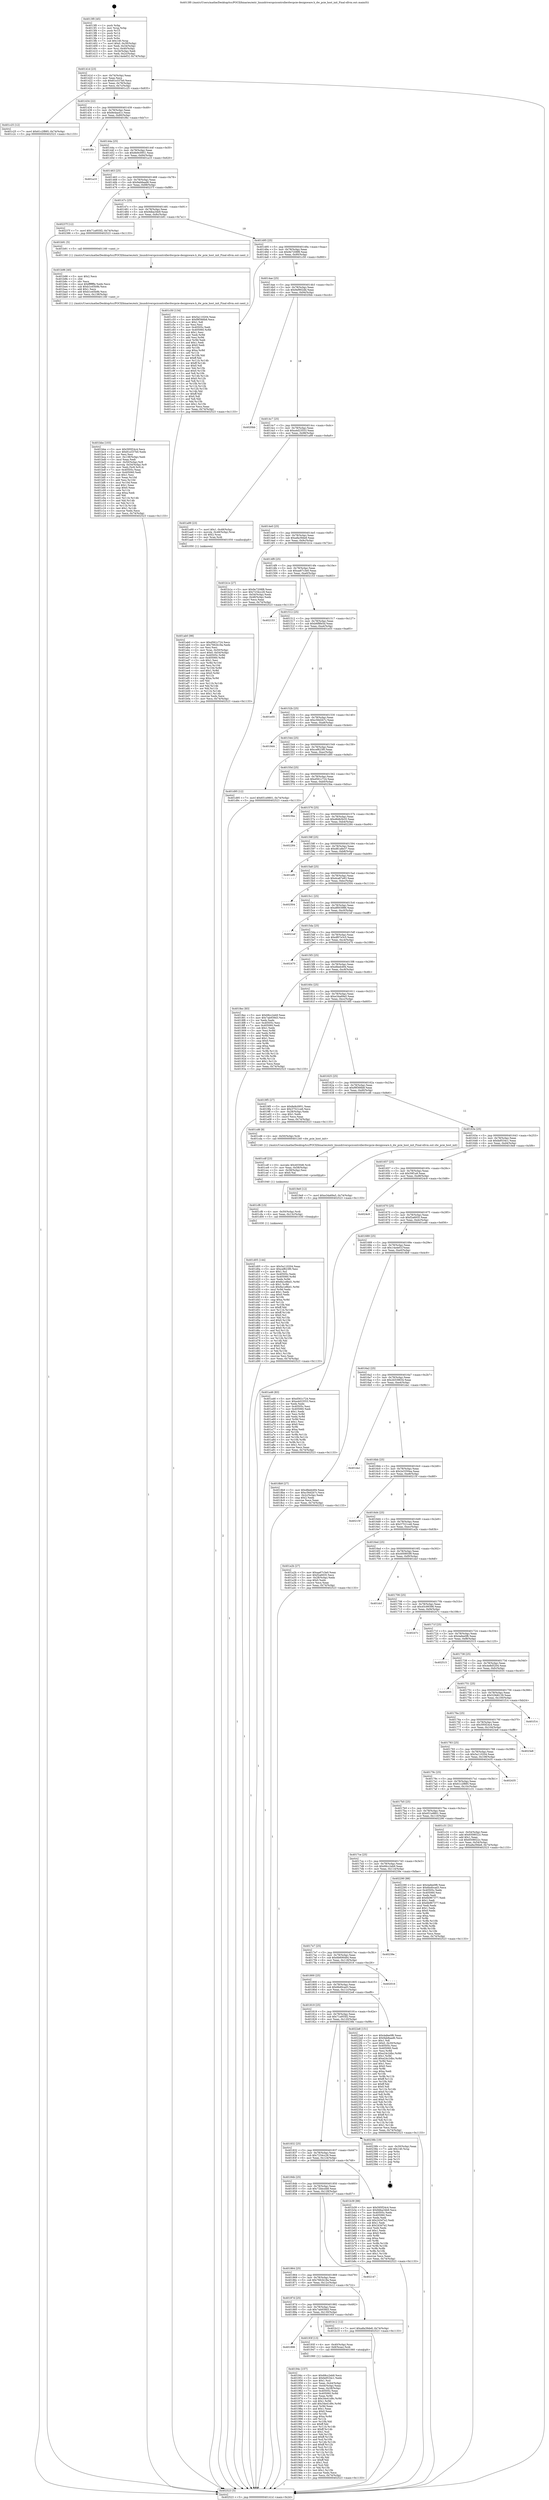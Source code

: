 digraph "0x4013f0" {
  label = "0x4013f0 (/mnt/c/Users/mathe/Desktop/tcc/POCII/binaries/extr_linuxdriverspcicontrollerdwcpcie-designware.h_dw_pcie_host_init_Final-ollvm.out::main(0))"
  labelloc = "t"
  node[shape=record]

  Entry [label="",width=0.3,height=0.3,shape=circle,fillcolor=black,style=filled]
  "0x40141d" [label="{
     0x40141d [23]\l
     | [instrs]\l
     &nbsp;&nbsp;0x40141d \<+3\>: mov -0x74(%rbp),%eax\l
     &nbsp;&nbsp;0x401420 \<+2\>: mov %eax,%ecx\l
     &nbsp;&nbsp;0x401422 \<+6\>: sub $0x81e337b0,%ecx\l
     &nbsp;&nbsp;0x401428 \<+3\>: mov %eax,-0x78(%rbp)\l
     &nbsp;&nbsp;0x40142b \<+3\>: mov %ecx,-0x7c(%rbp)\l
     &nbsp;&nbsp;0x40142e \<+6\>: je 0000000000401c25 \<main+0x835\>\l
  }"]
  "0x401c25" [label="{
     0x401c25 [12]\l
     | [instrs]\l
     &nbsp;&nbsp;0x401c25 \<+7\>: movl $0x61c2f885,-0x74(%rbp)\l
     &nbsp;&nbsp;0x401c2c \<+5\>: jmp 0000000000402523 \<main+0x1133\>\l
  }"]
  "0x401434" [label="{
     0x401434 [22]\l
     | [instrs]\l
     &nbsp;&nbsp;0x401434 \<+5\>: jmp 0000000000401439 \<main+0x49\>\l
     &nbsp;&nbsp;0x401439 \<+3\>: mov -0x78(%rbp),%eax\l
     &nbsp;&nbsp;0x40143c \<+5\>: sub $0x8e4aa41c,%eax\l
     &nbsp;&nbsp;0x401441 \<+3\>: mov %eax,-0x80(%rbp)\l
     &nbsp;&nbsp;0x401444 \<+6\>: je 0000000000401f6c \<main+0xb7c\>\l
  }"]
  Exit [label="",width=0.3,height=0.3,shape=circle,fillcolor=black,style=filled,peripheries=2]
  "0x401f6c" [label="{
     0x401f6c\l
  }", style=dashed]
  "0x40144a" [label="{
     0x40144a [25]\l
     | [instrs]\l
     &nbsp;&nbsp;0x40144a \<+5\>: jmp 000000000040144f \<main+0x5f\>\l
     &nbsp;&nbsp;0x40144f \<+3\>: mov -0x78(%rbp),%eax\l
     &nbsp;&nbsp;0x401452 \<+5\>: sub $0x8e9c0951,%eax\l
     &nbsp;&nbsp;0x401457 \<+6\>: mov %eax,-0x84(%rbp)\l
     &nbsp;&nbsp;0x40145d \<+6\>: je 0000000000401a10 \<main+0x620\>\l
  }"]
  "0x401d05" [label="{
     0x401d05 [144]\l
     | [instrs]\l
     &nbsp;&nbsp;0x401d05 \<+5\>: mov $0x5a110204,%eax\l
     &nbsp;&nbsp;0x401d0a \<+5\>: mov $0xcef623f0,%esi\l
     &nbsp;&nbsp;0x401d0f \<+2\>: mov $0x1,%cl\l
     &nbsp;&nbsp;0x401d11 \<+7\>: mov 0x40505c,%edx\l
     &nbsp;&nbsp;0x401d18 \<+8\>: mov 0x405060,%r8d\l
     &nbsp;&nbsp;0x401d20 \<+3\>: mov %edx,%r9d\l
     &nbsp;&nbsp;0x401d23 \<+7\>: add $0x8a1e8bd1,%r9d\l
     &nbsp;&nbsp;0x401d2a \<+4\>: sub $0x1,%r9d\l
     &nbsp;&nbsp;0x401d2e \<+7\>: sub $0x8a1e8bd1,%r9d\l
     &nbsp;&nbsp;0x401d35 \<+4\>: imul %r9d,%edx\l
     &nbsp;&nbsp;0x401d39 \<+3\>: and $0x1,%edx\l
     &nbsp;&nbsp;0x401d3c \<+3\>: cmp $0x0,%edx\l
     &nbsp;&nbsp;0x401d3f \<+4\>: sete %r10b\l
     &nbsp;&nbsp;0x401d43 \<+4\>: cmp $0xa,%r8d\l
     &nbsp;&nbsp;0x401d47 \<+4\>: setl %r11b\l
     &nbsp;&nbsp;0x401d4b \<+3\>: mov %r10b,%bl\l
     &nbsp;&nbsp;0x401d4e \<+3\>: xor $0xff,%bl\l
     &nbsp;&nbsp;0x401d51 \<+3\>: mov %r11b,%r14b\l
     &nbsp;&nbsp;0x401d54 \<+4\>: xor $0xff,%r14b\l
     &nbsp;&nbsp;0x401d58 \<+3\>: xor $0x0,%cl\l
     &nbsp;&nbsp;0x401d5b \<+3\>: mov %bl,%r15b\l
     &nbsp;&nbsp;0x401d5e \<+4\>: and $0x0,%r15b\l
     &nbsp;&nbsp;0x401d62 \<+3\>: and %cl,%r10b\l
     &nbsp;&nbsp;0x401d65 \<+3\>: mov %r14b,%r12b\l
     &nbsp;&nbsp;0x401d68 \<+4\>: and $0x0,%r12b\l
     &nbsp;&nbsp;0x401d6c \<+3\>: and %cl,%r11b\l
     &nbsp;&nbsp;0x401d6f \<+3\>: or %r10b,%r15b\l
     &nbsp;&nbsp;0x401d72 \<+3\>: or %r11b,%r12b\l
     &nbsp;&nbsp;0x401d75 \<+3\>: xor %r12b,%r15b\l
     &nbsp;&nbsp;0x401d78 \<+3\>: or %r14b,%bl\l
     &nbsp;&nbsp;0x401d7b \<+3\>: xor $0xff,%bl\l
     &nbsp;&nbsp;0x401d7e \<+3\>: or $0x0,%cl\l
     &nbsp;&nbsp;0x401d81 \<+2\>: and %cl,%bl\l
     &nbsp;&nbsp;0x401d83 \<+3\>: or %bl,%r15b\l
     &nbsp;&nbsp;0x401d86 \<+4\>: test $0x1,%r15b\l
     &nbsp;&nbsp;0x401d8a \<+3\>: cmovne %esi,%eax\l
     &nbsp;&nbsp;0x401d8d \<+3\>: mov %eax,-0x74(%rbp)\l
     &nbsp;&nbsp;0x401d90 \<+5\>: jmp 0000000000402523 \<main+0x1133\>\l
  }"]
  "0x401a10" [label="{
     0x401a10\l
  }", style=dashed]
  "0x401463" [label="{
     0x401463 [25]\l
     | [instrs]\l
     &nbsp;&nbsp;0x401463 \<+5\>: jmp 0000000000401468 \<main+0x78\>\l
     &nbsp;&nbsp;0x401468 \<+3\>: mov -0x78(%rbp),%eax\l
     &nbsp;&nbsp;0x40146b \<+5\>: sub $0x9ab8aad6,%eax\l
     &nbsp;&nbsp;0x401470 \<+6\>: mov %eax,-0x88(%rbp)\l
     &nbsp;&nbsp;0x401476 \<+6\>: je 000000000040237f \<main+0xf8f\>\l
  }"]
  "0x401cf6" [label="{
     0x401cf6 [15]\l
     | [instrs]\l
     &nbsp;&nbsp;0x401cf6 \<+4\>: mov -0x50(%rbp),%rdi\l
     &nbsp;&nbsp;0x401cfa \<+6\>: mov %eax,-0x13c(%rbp)\l
     &nbsp;&nbsp;0x401d00 \<+5\>: call 0000000000401030 \<free@plt\>\l
     | [calls]\l
     &nbsp;&nbsp;0x401030 \{1\} (unknown)\l
  }"]
  "0x40237f" [label="{
     0x40237f [12]\l
     | [instrs]\l
     &nbsp;&nbsp;0x40237f \<+7\>: movl $0x71a955f2,-0x74(%rbp)\l
     &nbsp;&nbsp;0x402386 \<+5\>: jmp 0000000000402523 \<main+0x1133\>\l
  }"]
  "0x40147c" [label="{
     0x40147c [25]\l
     | [instrs]\l
     &nbsp;&nbsp;0x40147c \<+5\>: jmp 0000000000401481 \<main+0x91\>\l
     &nbsp;&nbsp;0x401481 \<+3\>: mov -0x78(%rbp),%eax\l
     &nbsp;&nbsp;0x401484 \<+5\>: sub $0x9dba34b9,%eax\l
     &nbsp;&nbsp;0x401489 \<+6\>: mov %eax,-0x8c(%rbp)\l
     &nbsp;&nbsp;0x40148f \<+6\>: je 0000000000401b91 \<main+0x7a1\>\l
  }"]
  "0x401cdf" [label="{
     0x401cdf [23]\l
     | [instrs]\l
     &nbsp;&nbsp;0x401cdf \<+10\>: movabs $0x4030d6,%rdi\l
     &nbsp;&nbsp;0x401ce9 \<+3\>: mov %eax,-0x58(%rbp)\l
     &nbsp;&nbsp;0x401cec \<+3\>: mov -0x58(%rbp),%esi\l
     &nbsp;&nbsp;0x401cef \<+2\>: mov $0x0,%al\l
     &nbsp;&nbsp;0x401cf1 \<+5\>: call 0000000000401040 \<printf@plt\>\l
     | [calls]\l
     &nbsp;&nbsp;0x401040 \{1\} (unknown)\l
  }"]
  "0x401b91" [label="{
     0x401b91 [5]\l
     | [instrs]\l
     &nbsp;&nbsp;0x401b91 \<+5\>: call 0000000000401160 \<next_i\>\l
     | [calls]\l
     &nbsp;&nbsp;0x401160 \{1\} (/mnt/c/Users/mathe/Desktop/tcc/POCII/binaries/extr_linuxdriverspcicontrollerdwcpcie-designware.h_dw_pcie_host_init_Final-ollvm.out::next_i)\l
  }"]
  "0x401495" [label="{
     0x401495 [25]\l
     | [instrs]\l
     &nbsp;&nbsp;0x401495 \<+5\>: jmp 000000000040149a \<main+0xaa\>\l
     &nbsp;&nbsp;0x40149a \<+3\>: mov -0x78(%rbp),%eax\l
     &nbsp;&nbsp;0x40149d \<+5\>: sub $0x9e7208f8,%eax\l
     &nbsp;&nbsp;0x4014a2 \<+6\>: mov %eax,-0x90(%rbp)\l
     &nbsp;&nbsp;0x4014a8 \<+6\>: je 0000000000401c50 \<main+0x860\>\l
  }"]
  "0x401bbe" [label="{
     0x401bbe [103]\l
     | [instrs]\l
     &nbsp;&nbsp;0x401bbe \<+5\>: mov $0x595f24c4,%ecx\l
     &nbsp;&nbsp;0x401bc3 \<+5\>: mov $0x81e337b0,%edx\l
     &nbsp;&nbsp;0x401bc8 \<+2\>: xor %esi,%esi\l
     &nbsp;&nbsp;0x401bca \<+6\>: mov -0x138(%rbp),%edi\l
     &nbsp;&nbsp;0x401bd0 \<+3\>: imul %eax,%edi\l
     &nbsp;&nbsp;0x401bd3 \<+4\>: mov -0x50(%rbp),%r8\l
     &nbsp;&nbsp;0x401bd7 \<+4\>: movslq -0x54(%rbp),%r9\l
     &nbsp;&nbsp;0x401bdb \<+4\>: mov %edi,(%r8,%r9,4)\l
     &nbsp;&nbsp;0x401bdf \<+7\>: mov 0x40505c,%eax\l
     &nbsp;&nbsp;0x401be6 \<+7\>: mov 0x405060,%edi\l
     &nbsp;&nbsp;0x401bed \<+3\>: sub $0x1,%esi\l
     &nbsp;&nbsp;0x401bf0 \<+3\>: mov %eax,%r10d\l
     &nbsp;&nbsp;0x401bf3 \<+3\>: add %esi,%r10d\l
     &nbsp;&nbsp;0x401bf6 \<+4\>: imul %r10d,%eax\l
     &nbsp;&nbsp;0x401bfa \<+3\>: and $0x1,%eax\l
     &nbsp;&nbsp;0x401bfd \<+3\>: cmp $0x0,%eax\l
     &nbsp;&nbsp;0x401c00 \<+4\>: sete %r11b\l
     &nbsp;&nbsp;0x401c04 \<+3\>: cmp $0xa,%edi\l
     &nbsp;&nbsp;0x401c07 \<+3\>: setl %bl\l
     &nbsp;&nbsp;0x401c0a \<+3\>: mov %r11b,%r14b\l
     &nbsp;&nbsp;0x401c0d \<+3\>: and %bl,%r14b\l
     &nbsp;&nbsp;0x401c10 \<+3\>: xor %bl,%r11b\l
     &nbsp;&nbsp;0x401c13 \<+3\>: or %r11b,%r14b\l
     &nbsp;&nbsp;0x401c16 \<+4\>: test $0x1,%r14b\l
     &nbsp;&nbsp;0x401c1a \<+3\>: cmovne %edx,%ecx\l
     &nbsp;&nbsp;0x401c1d \<+3\>: mov %ecx,-0x74(%rbp)\l
     &nbsp;&nbsp;0x401c20 \<+5\>: jmp 0000000000402523 \<main+0x1133\>\l
  }"]
  "0x401c50" [label="{
     0x401c50 [134]\l
     | [instrs]\l
     &nbsp;&nbsp;0x401c50 \<+5\>: mov $0x5a110204,%eax\l
     &nbsp;&nbsp;0x401c55 \<+5\>: mov $0xf9f366b8,%ecx\l
     &nbsp;&nbsp;0x401c5a \<+2\>: mov $0x1,%dl\l
     &nbsp;&nbsp;0x401c5c \<+2\>: xor %esi,%esi\l
     &nbsp;&nbsp;0x401c5e \<+7\>: mov 0x40505c,%edi\l
     &nbsp;&nbsp;0x401c65 \<+8\>: mov 0x405060,%r8d\l
     &nbsp;&nbsp;0x401c6d \<+3\>: sub $0x1,%esi\l
     &nbsp;&nbsp;0x401c70 \<+3\>: mov %edi,%r9d\l
     &nbsp;&nbsp;0x401c73 \<+3\>: add %esi,%r9d\l
     &nbsp;&nbsp;0x401c76 \<+4\>: imul %r9d,%edi\l
     &nbsp;&nbsp;0x401c7a \<+3\>: and $0x1,%edi\l
     &nbsp;&nbsp;0x401c7d \<+3\>: cmp $0x0,%edi\l
     &nbsp;&nbsp;0x401c80 \<+4\>: sete %r10b\l
     &nbsp;&nbsp;0x401c84 \<+4\>: cmp $0xa,%r8d\l
     &nbsp;&nbsp;0x401c88 \<+4\>: setl %r11b\l
     &nbsp;&nbsp;0x401c8c \<+3\>: mov %r10b,%bl\l
     &nbsp;&nbsp;0x401c8f \<+3\>: xor $0xff,%bl\l
     &nbsp;&nbsp;0x401c92 \<+3\>: mov %r11b,%r14b\l
     &nbsp;&nbsp;0x401c95 \<+4\>: xor $0xff,%r14b\l
     &nbsp;&nbsp;0x401c99 \<+3\>: xor $0x0,%dl\l
     &nbsp;&nbsp;0x401c9c \<+3\>: mov %bl,%r15b\l
     &nbsp;&nbsp;0x401c9f \<+4\>: and $0x0,%r15b\l
     &nbsp;&nbsp;0x401ca3 \<+3\>: and %dl,%r10b\l
     &nbsp;&nbsp;0x401ca6 \<+3\>: mov %r14b,%r12b\l
     &nbsp;&nbsp;0x401ca9 \<+4\>: and $0x0,%r12b\l
     &nbsp;&nbsp;0x401cad \<+3\>: and %dl,%r11b\l
     &nbsp;&nbsp;0x401cb0 \<+3\>: or %r10b,%r15b\l
     &nbsp;&nbsp;0x401cb3 \<+3\>: or %r11b,%r12b\l
     &nbsp;&nbsp;0x401cb6 \<+3\>: xor %r12b,%r15b\l
     &nbsp;&nbsp;0x401cb9 \<+3\>: or %r14b,%bl\l
     &nbsp;&nbsp;0x401cbc \<+3\>: xor $0xff,%bl\l
     &nbsp;&nbsp;0x401cbf \<+3\>: or $0x0,%dl\l
     &nbsp;&nbsp;0x401cc2 \<+2\>: and %dl,%bl\l
     &nbsp;&nbsp;0x401cc4 \<+3\>: or %bl,%r15b\l
     &nbsp;&nbsp;0x401cc7 \<+4\>: test $0x1,%r15b\l
     &nbsp;&nbsp;0x401ccb \<+3\>: cmovne %ecx,%eax\l
     &nbsp;&nbsp;0x401cce \<+3\>: mov %eax,-0x74(%rbp)\l
     &nbsp;&nbsp;0x401cd1 \<+5\>: jmp 0000000000402523 \<main+0x1133\>\l
  }"]
  "0x4014ae" [label="{
     0x4014ae [25]\l
     | [instrs]\l
     &nbsp;&nbsp;0x4014ae \<+5\>: jmp 00000000004014b3 \<main+0xc3\>\l
     &nbsp;&nbsp;0x4014b3 \<+3\>: mov -0x78(%rbp),%eax\l
     &nbsp;&nbsp;0x4014b6 \<+5\>: sub $0x9ef902db,%eax\l
     &nbsp;&nbsp;0x4014bb \<+6\>: mov %eax,-0x94(%rbp)\l
     &nbsp;&nbsp;0x4014c1 \<+6\>: je 00000000004020bb \<main+0xccb\>\l
  }"]
  "0x401b96" [label="{
     0x401b96 [40]\l
     | [instrs]\l
     &nbsp;&nbsp;0x401b96 \<+5\>: mov $0x2,%ecx\l
     &nbsp;&nbsp;0x401b9b \<+1\>: cltd\l
     &nbsp;&nbsp;0x401b9c \<+2\>: idiv %ecx\l
     &nbsp;&nbsp;0x401b9e \<+6\>: imul $0xfffffffe,%edx,%ecx\l
     &nbsp;&nbsp;0x401ba4 \<+6\>: sub $0xb1e45b9b,%ecx\l
     &nbsp;&nbsp;0x401baa \<+3\>: add $0x1,%ecx\l
     &nbsp;&nbsp;0x401bad \<+6\>: add $0xb1e45b9b,%ecx\l
     &nbsp;&nbsp;0x401bb3 \<+6\>: mov %ecx,-0x138(%rbp)\l
     &nbsp;&nbsp;0x401bb9 \<+5\>: call 0000000000401160 \<next_i\>\l
     | [calls]\l
     &nbsp;&nbsp;0x401160 \{1\} (/mnt/c/Users/mathe/Desktop/tcc/POCII/binaries/extr_linuxdriverspcicontrollerdwcpcie-designware.h_dw_pcie_host_init_Final-ollvm.out::next_i)\l
  }"]
  "0x4020bb" [label="{
     0x4020bb\l
  }", style=dashed]
  "0x4014c7" [label="{
     0x4014c7 [25]\l
     | [instrs]\l
     &nbsp;&nbsp;0x4014c7 \<+5\>: jmp 00000000004014cc \<main+0xdc\>\l
     &nbsp;&nbsp;0x4014cc \<+3\>: mov -0x78(%rbp),%eax\l
     &nbsp;&nbsp;0x4014cf \<+5\>: sub $0xa4d23553,%eax\l
     &nbsp;&nbsp;0x4014d4 \<+6\>: mov %eax,-0x98(%rbp)\l
     &nbsp;&nbsp;0x4014da \<+6\>: je 0000000000401a99 \<main+0x6a9\>\l
  }"]
  "0x401ab0" [label="{
     0x401ab0 [98]\l
     | [instrs]\l
     &nbsp;&nbsp;0x401ab0 \<+5\>: mov $0xd561c724,%ecx\l
     &nbsp;&nbsp;0x401ab5 \<+5\>: mov $0x7662b18a,%edx\l
     &nbsp;&nbsp;0x401aba \<+2\>: xor %esi,%esi\l
     &nbsp;&nbsp;0x401abc \<+4\>: mov %rax,-0x50(%rbp)\l
     &nbsp;&nbsp;0x401ac0 \<+7\>: movl $0x0,-0x54(%rbp)\l
     &nbsp;&nbsp;0x401ac7 \<+8\>: mov 0x40505c,%r8d\l
     &nbsp;&nbsp;0x401acf \<+8\>: mov 0x405060,%r9d\l
     &nbsp;&nbsp;0x401ad7 \<+3\>: sub $0x1,%esi\l
     &nbsp;&nbsp;0x401ada \<+3\>: mov %r8d,%r10d\l
     &nbsp;&nbsp;0x401add \<+3\>: add %esi,%r10d\l
     &nbsp;&nbsp;0x401ae0 \<+4\>: imul %r10d,%r8d\l
     &nbsp;&nbsp;0x401ae4 \<+4\>: and $0x1,%r8d\l
     &nbsp;&nbsp;0x401ae8 \<+4\>: cmp $0x0,%r8d\l
     &nbsp;&nbsp;0x401aec \<+4\>: sete %r11b\l
     &nbsp;&nbsp;0x401af0 \<+4\>: cmp $0xa,%r9d\l
     &nbsp;&nbsp;0x401af4 \<+3\>: setl %bl\l
     &nbsp;&nbsp;0x401af7 \<+3\>: mov %r11b,%r14b\l
     &nbsp;&nbsp;0x401afa \<+3\>: and %bl,%r14b\l
     &nbsp;&nbsp;0x401afd \<+3\>: xor %bl,%r11b\l
     &nbsp;&nbsp;0x401b00 \<+3\>: or %r11b,%r14b\l
     &nbsp;&nbsp;0x401b03 \<+4\>: test $0x1,%r14b\l
     &nbsp;&nbsp;0x401b07 \<+3\>: cmovne %edx,%ecx\l
     &nbsp;&nbsp;0x401b0a \<+3\>: mov %ecx,-0x74(%rbp)\l
     &nbsp;&nbsp;0x401b0d \<+5\>: jmp 0000000000402523 \<main+0x1133\>\l
  }"]
  "0x401a99" [label="{
     0x401a99 [23]\l
     | [instrs]\l
     &nbsp;&nbsp;0x401a99 \<+7\>: movl $0x1,-0x48(%rbp)\l
     &nbsp;&nbsp;0x401aa0 \<+4\>: movslq -0x48(%rbp),%rax\l
     &nbsp;&nbsp;0x401aa4 \<+4\>: shl $0x2,%rax\l
     &nbsp;&nbsp;0x401aa8 \<+3\>: mov %rax,%rdi\l
     &nbsp;&nbsp;0x401aab \<+5\>: call 0000000000401050 \<malloc@plt\>\l
     | [calls]\l
     &nbsp;&nbsp;0x401050 \{1\} (unknown)\l
  }"]
  "0x4014e0" [label="{
     0x4014e0 [25]\l
     | [instrs]\l
     &nbsp;&nbsp;0x4014e0 \<+5\>: jmp 00000000004014e5 \<main+0xf5\>\l
     &nbsp;&nbsp;0x4014e5 \<+3\>: mov -0x78(%rbp),%eax\l
     &nbsp;&nbsp;0x4014e8 \<+5\>: sub $0xa8a39de8,%eax\l
     &nbsp;&nbsp;0x4014ed \<+6\>: mov %eax,-0x9c(%rbp)\l
     &nbsp;&nbsp;0x4014f3 \<+6\>: je 0000000000401b1e \<main+0x72e\>\l
  }"]
  "0x40194c" [label="{
     0x40194c [157]\l
     | [instrs]\l
     &nbsp;&nbsp;0x40194c \<+5\>: mov $0x68cc2eb9,%ecx\l
     &nbsp;&nbsp;0x401951 \<+5\>: mov $0xfa9534c1,%edx\l
     &nbsp;&nbsp;0x401956 \<+3\>: mov $0x1,%sil\l
     &nbsp;&nbsp;0x401959 \<+3\>: mov %eax,-0x44(%rbp)\l
     &nbsp;&nbsp;0x40195c \<+3\>: mov -0x44(%rbp),%eax\l
     &nbsp;&nbsp;0x40195f \<+3\>: mov %eax,-0x28(%rbp)\l
     &nbsp;&nbsp;0x401962 \<+7\>: mov 0x40505c,%eax\l
     &nbsp;&nbsp;0x401969 \<+8\>: mov 0x405060,%r8d\l
     &nbsp;&nbsp;0x401971 \<+3\>: mov %eax,%r9d\l
     &nbsp;&nbsp;0x401974 \<+7\>: sub $0x34e41d9c,%r9d\l
     &nbsp;&nbsp;0x40197b \<+4\>: sub $0x1,%r9d\l
     &nbsp;&nbsp;0x40197f \<+7\>: add $0x34e41d9c,%r9d\l
     &nbsp;&nbsp;0x401986 \<+4\>: imul %r9d,%eax\l
     &nbsp;&nbsp;0x40198a \<+3\>: and $0x1,%eax\l
     &nbsp;&nbsp;0x40198d \<+3\>: cmp $0x0,%eax\l
     &nbsp;&nbsp;0x401990 \<+4\>: sete %r10b\l
     &nbsp;&nbsp;0x401994 \<+4\>: cmp $0xa,%r8d\l
     &nbsp;&nbsp;0x401998 \<+4\>: setl %r11b\l
     &nbsp;&nbsp;0x40199c \<+3\>: mov %r10b,%bl\l
     &nbsp;&nbsp;0x40199f \<+3\>: xor $0xff,%bl\l
     &nbsp;&nbsp;0x4019a2 \<+3\>: mov %r11b,%r14b\l
     &nbsp;&nbsp;0x4019a5 \<+4\>: xor $0xff,%r14b\l
     &nbsp;&nbsp;0x4019a9 \<+4\>: xor $0x1,%sil\l
     &nbsp;&nbsp;0x4019ad \<+3\>: mov %bl,%r15b\l
     &nbsp;&nbsp;0x4019b0 \<+4\>: and $0xff,%r15b\l
     &nbsp;&nbsp;0x4019b4 \<+3\>: and %sil,%r10b\l
     &nbsp;&nbsp;0x4019b7 \<+3\>: mov %r14b,%r12b\l
     &nbsp;&nbsp;0x4019ba \<+4\>: and $0xff,%r12b\l
     &nbsp;&nbsp;0x4019be \<+3\>: and %sil,%r11b\l
     &nbsp;&nbsp;0x4019c1 \<+3\>: or %r10b,%r15b\l
     &nbsp;&nbsp;0x4019c4 \<+3\>: or %r11b,%r12b\l
     &nbsp;&nbsp;0x4019c7 \<+3\>: xor %r12b,%r15b\l
     &nbsp;&nbsp;0x4019ca \<+3\>: or %r14b,%bl\l
     &nbsp;&nbsp;0x4019cd \<+3\>: xor $0xff,%bl\l
     &nbsp;&nbsp;0x4019d0 \<+4\>: or $0x1,%sil\l
     &nbsp;&nbsp;0x4019d4 \<+3\>: and %sil,%bl\l
     &nbsp;&nbsp;0x4019d7 \<+3\>: or %bl,%r15b\l
     &nbsp;&nbsp;0x4019da \<+4\>: test $0x1,%r15b\l
     &nbsp;&nbsp;0x4019de \<+3\>: cmovne %edx,%ecx\l
     &nbsp;&nbsp;0x4019e1 \<+3\>: mov %ecx,-0x74(%rbp)\l
     &nbsp;&nbsp;0x4019e4 \<+5\>: jmp 0000000000402523 \<main+0x1133\>\l
  }"]
  "0x401b1e" [label="{
     0x401b1e [27]\l
     | [instrs]\l
     &nbsp;&nbsp;0x401b1e \<+5\>: mov $0x9e7208f8,%eax\l
     &nbsp;&nbsp;0x401b23 \<+5\>: mov $0x7234cc28,%ecx\l
     &nbsp;&nbsp;0x401b28 \<+3\>: mov -0x54(%rbp),%edx\l
     &nbsp;&nbsp;0x401b2b \<+3\>: cmp -0x48(%rbp),%edx\l
     &nbsp;&nbsp;0x401b2e \<+3\>: cmovl %ecx,%eax\l
     &nbsp;&nbsp;0x401b31 \<+3\>: mov %eax,-0x74(%rbp)\l
     &nbsp;&nbsp;0x401b34 \<+5\>: jmp 0000000000402523 \<main+0x1133\>\l
  }"]
  "0x4014f9" [label="{
     0x4014f9 [25]\l
     | [instrs]\l
     &nbsp;&nbsp;0x4014f9 \<+5\>: jmp 00000000004014fe \<main+0x10e\>\l
     &nbsp;&nbsp;0x4014fe \<+3\>: mov -0x78(%rbp),%eax\l
     &nbsp;&nbsp;0x401501 \<+5\>: sub $0xaa67c3e0,%eax\l
     &nbsp;&nbsp;0x401506 \<+6\>: mov %eax,-0xa0(%rbp)\l
     &nbsp;&nbsp;0x40150c \<+6\>: je 0000000000402153 \<main+0xd63\>\l
  }"]
  "0x401896" [label="{
     0x401896\l
  }", style=dashed]
  "0x402153" [label="{
     0x402153\l
  }", style=dashed]
  "0x401512" [label="{
     0x401512 [25]\l
     | [instrs]\l
     &nbsp;&nbsp;0x401512 \<+5\>: jmp 0000000000401517 \<main+0x127\>\l
     &nbsp;&nbsp;0x401517 \<+3\>: mov -0x78(%rbp),%eax\l
     &nbsp;&nbsp;0x40151a \<+5\>: sub $0xb6f8fe5d,%eax\l
     &nbsp;&nbsp;0x40151f \<+6\>: mov %eax,-0xa4(%rbp)\l
     &nbsp;&nbsp;0x401525 \<+6\>: je 0000000000401e55 \<main+0xa65\>\l
  }"]
  "0x40193f" [label="{
     0x40193f [13]\l
     | [instrs]\l
     &nbsp;&nbsp;0x40193f \<+4\>: mov -0x40(%rbp),%rax\l
     &nbsp;&nbsp;0x401943 \<+4\>: mov 0x8(%rax),%rdi\l
     &nbsp;&nbsp;0x401947 \<+5\>: call 0000000000401060 \<atoi@plt\>\l
     | [calls]\l
     &nbsp;&nbsp;0x401060 \{1\} (unknown)\l
  }"]
  "0x401e55" [label="{
     0x401e55\l
  }", style=dashed]
  "0x40152b" [label="{
     0x40152b [25]\l
     | [instrs]\l
     &nbsp;&nbsp;0x40152b \<+5\>: jmp 0000000000401530 \<main+0x140\>\l
     &nbsp;&nbsp;0x401530 \<+3\>: mov -0x78(%rbp),%eax\l
     &nbsp;&nbsp;0x401533 \<+5\>: sub $0xc56d2b7c,%eax\l
     &nbsp;&nbsp;0x401538 \<+6\>: mov %eax,-0xa8(%rbp)\l
     &nbsp;&nbsp;0x40153e \<+6\>: je 00000000004018d4 \<main+0x4e4\>\l
  }"]
  "0x40187d" [label="{
     0x40187d [25]\l
     | [instrs]\l
     &nbsp;&nbsp;0x40187d \<+5\>: jmp 0000000000401882 \<main+0x492\>\l
     &nbsp;&nbsp;0x401882 \<+3\>: mov -0x78(%rbp),%eax\l
     &nbsp;&nbsp;0x401885 \<+5\>: sub $0x7ab939d3,%eax\l
     &nbsp;&nbsp;0x40188a \<+6\>: mov %eax,-0x130(%rbp)\l
     &nbsp;&nbsp;0x401890 \<+6\>: je 000000000040193f \<main+0x54f\>\l
  }"]
  "0x4018d4" [label="{
     0x4018d4\l
  }", style=dashed]
  "0x401544" [label="{
     0x401544 [25]\l
     | [instrs]\l
     &nbsp;&nbsp;0x401544 \<+5\>: jmp 0000000000401549 \<main+0x159\>\l
     &nbsp;&nbsp;0x401549 \<+3\>: mov -0x78(%rbp),%eax\l
     &nbsp;&nbsp;0x40154c \<+5\>: sub $0xcef623f0,%eax\l
     &nbsp;&nbsp;0x401551 \<+6\>: mov %eax,-0xac(%rbp)\l
     &nbsp;&nbsp;0x401557 \<+6\>: je 0000000000401d95 \<main+0x9a5\>\l
  }"]
  "0x401b12" [label="{
     0x401b12 [12]\l
     | [instrs]\l
     &nbsp;&nbsp;0x401b12 \<+7\>: movl $0xa8a39de8,-0x74(%rbp)\l
     &nbsp;&nbsp;0x401b19 \<+5\>: jmp 0000000000402523 \<main+0x1133\>\l
  }"]
  "0x401d95" [label="{
     0x401d95 [12]\l
     | [instrs]\l
     &nbsp;&nbsp;0x401d95 \<+7\>: movl $0x651e9801,-0x74(%rbp)\l
     &nbsp;&nbsp;0x401d9c \<+5\>: jmp 0000000000402523 \<main+0x1133\>\l
  }"]
  "0x40155d" [label="{
     0x40155d [25]\l
     | [instrs]\l
     &nbsp;&nbsp;0x40155d \<+5\>: jmp 0000000000401562 \<main+0x172\>\l
     &nbsp;&nbsp;0x401562 \<+3\>: mov -0x78(%rbp),%eax\l
     &nbsp;&nbsp;0x401565 \<+5\>: sub $0xd561c724,%eax\l
     &nbsp;&nbsp;0x40156a \<+6\>: mov %eax,-0xb0(%rbp)\l
     &nbsp;&nbsp;0x401570 \<+6\>: je 00000000004023ba \<main+0xfca\>\l
  }"]
  "0x401864" [label="{
     0x401864 [25]\l
     | [instrs]\l
     &nbsp;&nbsp;0x401864 \<+5\>: jmp 0000000000401869 \<main+0x479\>\l
     &nbsp;&nbsp;0x401869 \<+3\>: mov -0x78(%rbp),%eax\l
     &nbsp;&nbsp;0x40186c \<+5\>: sub $0x7662b18a,%eax\l
     &nbsp;&nbsp;0x401871 \<+6\>: mov %eax,-0x12c(%rbp)\l
     &nbsp;&nbsp;0x401877 \<+6\>: je 0000000000401b12 \<main+0x722\>\l
  }"]
  "0x4023ba" [label="{
     0x4023ba\l
  }", style=dashed]
  "0x401576" [label="{
     0x401576 [25]\l
     | [instrs]\l
     &nbsp;&nbsp;0x401576 \<+5\>: jmp 000000000040157b \<main+0x18b\>\l
     &nbsp;&nbsp;0x40157b \<+3\>: mov -0x78(%rbp),%eax\l
     &nbsp;&nbsp;0x40157e \<+5\>: sub $0xd6db5b35,%eax\l
     &nbsp;&nbsp;0x401583 \<+6\>: mov %eax,-0xb4(%rbp)\l
     &nbsp;&nbsp;0x401589 \<+6\>: je 0000000000402284 \<main+0xe94\>\l
  }"]
  "0x402147" [label="{
     0x402147\l
  }", style=dashed]
  "0x402284" [label="{
     0x402284\l
  }", style=dashed]
  "0x40158f" [label="{
     0x40158f [25]\l
     | [instrs]\l
     &nbsp;&nbsp;0x40158f \<+5\>: jmp 0000000000401594 \<main+0x1a4\>\l
     &nbsp;&nbsp;0x401594 \<+3\>: mov -0x78(%rbp),%eax\l
     &nbsp;&nbsp;0x401597 \<+5\>: sub $0xd81a8e37,%eax\l
     &nbsp;&nbsp;0x40159c \<+6\>: mov %eax,-0xb8(%rbp)\l
     &nbsp;&nbsp;0x4015a2 \<+6\>: je 0000000000401ef9 \<main+0xb09\>\l
  }"]
  "0x40184b" [label="{
     0x40184b [25]\l
     | [instrs]\l
     &nbsp;&nbsp;0x40184b \<+5\>: jmp 0000000000401850 \<main+0x460\>\l
     &nbsp;&nbsp;0x401850 \<+3\>: mov -0x78(%rbp),%eax\l
     &nbsp;&nbsp;0x401853 \<+5\>: sub $0x72bbcd48,%eax\l
     &nbsp;&nbsp;0x401858 \<+6\>: mov %eax,-0x128(%rbp)\l
     &nbsp;&nbsp;0x40185e \<+6\>: je 0000000000402147 \<main+0xd57\>\l
  }"]
  "0x401ef9" [label="{
     0x401ef9\l
  }", style=dashed]
  "0x4015a8" [label="{
     0x4015a8 [25]\l
     | [instrs]\l
     &nbsp;&nbsp;0x4015a8 \<+5\>: jmp 00000000004015ad \<main+0x1bd\>\l
     &nbsp;&nbsp;0x4015ad \<+3\>: mov -0x78(%rbp),%eax\l
     &nbsp;&nbsp;0x4015b0 \<+5\>: sub $0xdca87e83,%eax\l
     &nbsp;&nbsp;0x4015b5 \<+6\>: mov %eax,-0xbc(%rbp)\l
     &nbsp;&nbsp;0x4015bb \<+6\>: je 0000000000402504 \<main+0x1114\>\l
  }"]
  "0x401b39" [label="{
     0x401b39 [88]\l
     | [instrs]\l
     &nbsp;&nbsp;0x401b39 \<+5\>: mov $0x595f24c4,%eax\l
     &nbsp;&nbsp;0x401b3e \<+5\>: mov $0x9dba34b9,%ecx\l
     &nbsp;&nbsp;0x401b43 \<+7\>: mov 0x40505c,%edx\l
     &nbsp;&nbsp;0x401b4a \<+7\>: mov 0x405060,%esi\l
     &nbsp;&nbsp;0x401b51 \<+2\>: mov %edx,%edi\l
     &nbsp;&nbsp;0x401b53 \<+6\>: add $0x243d7e2,%edi\l
     &nbsp;&nbsp;0x401b59 \<+3\>: sub $0x1,%edi\l
     &nbsp;&nbsp;0x401b5c \<+6\>: sub $0x243d7e2,%edi\l
     &nbsp;&nbsp;0x401b62 \<+3\>: imul %edi,%edx\l
     &nbsp;&nbsp;0x401b65 \<+3\>: and $0x1,%edx\l
     &nbsp;&nbsp;0x401b68 \<+3\>: cmp $0x0,%edx\l
     &nbsp;&nbsp;0x401b6b \<+4\>: sete %r8b\l
     &nbsp;&nbsp;0x401b6f \<+3\>: cmp $0xa,%esi\l
     &nbsp;&nbsp;0x401b72 \<+4\>: setl %r9b\l
     &nbsp;&nbsp;0x401b76 \<+3\>: mov %r8b,%r10b\l
     &nbsp;&nbsp;0x401b79 \<+3\>: and %r9b,%r10b\l
     &nbsp;&nbsp;0x401b7c \<+3\>: xor %r9b,%r8b\l
     &nbsp;&nbsp;0x401b7f \<+3\>: or %r8b,%r10b\l
     &nbsp;&nbsp;0x401b82 \<+4\>: test $0x1,%r10b\l
     &nbsp;&nbsp;0x401b86 \<+3\>: cmovne %ecx,%eax\l
     &nbsp;&nbsp;0x401b89 \<+3\>: mov %eax,-0x74(%rbp)\l
     &nbsp;&nbsp;0x401b8c \<+5\>: jmp 0000000000402523 \<main+0x1133\>\l
  }"]
  "0x402504" [label="{
     0x402504\l
  }", style=dashed]
  "0x4015c1" [label="{
     0x4015c1 [25]\l
     | [instrs]\l
     &nbsp;&nbsp;0x4015c1 \<+5\>: jmp 00000000004015c6 \<main+0x1d6\>\l
     &nbsp;&nbsp;0x4015c6 \<+3\>: mov -0x78(%rbp),%eax\l
     &nbsp;&nbsp;0x4015c9 \<+5\>: sub $0xdf003986,%eax\l
     &nbsp;&nbsp;0x4015ce \<+6\>: mov %eax,-0xc0(%rbp)\l
     &nbsp;&nbsp;0x4015d4 \<+6\>: je 00000000004021ef \<main+0xdff\>\l
  }"]
  "0x401832" [label="{
     0x401832 [25]\l
     | [instrs]\l
     &nbsp;&nbsp;0x401832 \<+5\>: jmp 0000000000401837 \<main+0x447\>\l
     &nbsp;&nbsp;0x401837 \<+3\>: mov -0x78(%rbp),%eax\l
     &nbsp;&nbsp;0x40183a \<+5\>: sub $0x7234cc28,%eax\l
     &nbsp;&nbsp;0x40183f \<+6\>: mov %eax,-0x124(%rbp)\l
     &nbsp;&nbsp;0x401845 \<+6\>: je 0000000000401b39 \<main+0x749\>\l
  }"]
  "0x4021ef" [label="{
     0x4021ef\l
  }", style=dashed]
  "0x4015da" [label="{
     0x4015da [25]\l
     | [instrs]\l
     &nbsp;&nbsp;0x4015da \<+5\>: jmp 00000000004015df \<main+0x1ef\>\l
     &nbsp;&nbsp;0x4015df \<+3\>: mov -0x78(%rbp),%eax\l
     &nbsp;&nbsp;0x4015e2 \<+5\>: sub $0xdf07e3c5,%eax\l
     &nbsp;&nbsp;0x4015e7 \<+6\>: mov %eax,-0xc4(%rbp)\l
     &nbsp;&nbsp;0x4015ed \<+6\>: je 0000000000402470 \<main+0x1080\>\l
  }"]
  "0x40238b" [label="{
     0x40238b [19]\l
     | [instrs]\l
     &nbsp;&nbsp;0x40238b \<+3\>: mov -0x30(%rbp),%eax\l
     &nbsp;&nbsp;0x40238e \<+7\>: add $0x140,%rsp\l
     &nbsp;&nbsp;0x402395 \<+1\>: pop %rbx\l
     &nbsp;&nbsp;0x402396 \<+2\>: pop %r12\l
     &nbsp;&nbsp;0x402398 \<+2\>: pop %r14\l
     &nbsp;&nbsp;0x40239a \<+2\>: pop %r15\l
     &nbsp;&nbsp;0x40239c \<+1\>: pop %rbp\l
     &nbsp;&nbsp;0x40239d \<+1\>: ret\l
  }"]
  "0x402470" [label="{
     0x402470\l
  }", style=dashed]
  "0x4015f3" [label="{
     0x4015f3 [25]\l
     | [instrs]\l
     &nbsp;&nbsp;0x4015f3 \<+5\>: jmp 00000000004015f8 \<main+0x208\>\l
     &nbsp;&nbsp;0x4015f8 \<+3\>: mov -0x78(%rbp),%eax\l
     &nbsp;&nbsp;0x4015fb \<+5\>: sub $0xdfeeb494,%eax\l
     &nbsp;&nbsp;0x401600 \<+6\>: mov %eax,-0xc8(%rbp)\l
     &nbsp;&nbsp;0x401606 \<+6\>: je 00000000004018ec \<main+0x4fc\>\l
  }"]
  "0x401819" [label="{
     0x401819 [25]\l
     | [instrs]\l
     &nbsp;&nbsp;0x401819 \<+5\>: jmp 000000000040181e \<main+0x42e\>\l
     &nbsp;&nbsp;0x40181e \<+3\>: mov -0x78(%rbp),%eax\l
     &nbsp;&nbsp;0x401821 \<+5\>: sub $0x71a955f2,%eax\l
     &nbsp;&nbsp;0x401826 \<+6\>: mov %eax,-0x120(%rbp)\l
     &nbsp;&nbsp;0x40182c \<+6\>: je 000000000040238b \<main+0xf9b\>\l
  }"]
  "0x4018ec" [label="{
     0x4018ec [83]\l
     | [instrs]\l
     &nbsp;&nbsp;0x4018ec \<+5\>: mov $0x68cc2eb9,%eax\l
     &nbsp;&nbsp;0x4018f1 \<+5\>: mov $0x7ab939d3,%ecx\l
     &nbsp;&nbsp;0x4018f6 \<+2\>: xor %edx,%edx\l
     &nbsp;&nbsp;0x4018f8 \<+7\>: mov 0x40505c,%esi\l
     &nbsp;&nbsp;0x4018ff \<+7\>: mov 0x405060,%edi\l
     &nbsp;&nbsp;0x401906 \<+3\>: sub $0x1,%edx\l
     &nbsp;&nbsp;0x401909 \<+3\>: mov %esi,%r8d\l
     &nbsp;&nbsp;0x40190c \<+3\>: add %edx,%r8d\l
     &nbsp;&nbsp;0x40190f \<+4\>: imul %r8d,%esi\l
     &nbsp;&nbsp;0x401913 \<+3\>: and $0x1,%esi\l
     &nbsp;&nbsp;0x401916 \<+3\>: cmp $0x0,%esi\l
     &nbsp;&nbsp;0x401919 \<+4\>: sete %r9b\l
     &nbsp;&nbsp;0x40191d \<+3\>: cmp $0xa,%edi\l
     &nbsp;&nbsp;0x401920 \<+4\>: setl %r10b\l
     &nbsp;&nbsp;0x401924 \<+3\>: mov %r9b,%r11b\l
     &nbsp;&nbsp;0x401927 \<+3\>: and %r10b,%r11b\l
     &nbsp;&nbsp;0x40192a \<+3\>: xor %r10b,%r9b\l
     &nbsp;&nbsp;0x40192d \<+3\>: or %r9b,%r11b\l
     &nbsp;&nbsp;0x401930 \<+4\>: test $0x1,%r11b\l
     &nbsp;&nbsp;0x401934 \<+3\>: cmovne %ecx,%eax\l
     &nbsp;&nbsp;0x401937 \<+3\>: mov %eax,-0x74(%rbp)\l
     &nbsp;&nbsp;0x40193a \<+5\>: jmp 0000000000402523 \<main+0x1133\>\l
  }"]
  "0x40160c" [label="{
     0x40160c [25]\l
     | [instrs]\l
     &nbsp;&nbsp;0x40160c \<+5\>: jmp 0000000000401611 \<main+0x221\>\l
     &nbsp;&nbsp;0x401611 \<+3\>: mov -0x78(%rbp),%eax\l
     &nbsp;&nbsp;0x401614 \<+5\>: sub $0xe34a69a5,%eax\l
     &nbsp;&nbsp;0x401619 \<+6\>: mov %eax,-0xcc(%rbp)\l
     &nbsp;&nbsp;0x40161f \<+6\>: je 00000000004019f5 \<main+0x605\>\l
  }"]
  "0x4022e8" [label="{
     0x4022e8 [151]\l
     | [instrs]\l
     &nbsp;&nbsp;0x4022e8 \<+5\>: mov $0x4afee0f6,%eax\l
     &nbsp;&nbsp;0x4022ed \<+5\>: mov $0x9ab8aad6,%ecx\l
     &nbsp;&nbsp;0x4022f2 \<+2\>: mov $0x1,%dl\l
     &nbsp;&nbsp;0x4022f4 \<+7\>: movl $0x0,-0x30(%rbp)\l
     &nbsp;&nbsp;0x4022fb \<+7\>: mov 0x40505c,%esi\l
     &nbsp;&nbsp;0x402302 \<+7\>: mov 0x405060,%edi\l
     &nbsp;&nbsp;0x402309 \<+3\>: mov %esi,%r8d\l
     &nbsp;&nbsp;0x40230c \<+7\>: sub $0xe24c2dbc,%r8d\l
     &nbsp;&nbsp;0x402313 \<+4\>: sub $0x1,%r8d\l
     &nbsp;&nbsp;0x402317 \<+7\>: add $0xe24c2dbc,%r8d\l
     &nbsp;&nbsp;0x40231e \<+4\>: imul %r8d,%esi\l
     &nbsp;&nbsp;0x402322 \<+3\>: and $0x1,%esi\l
     &nbsp;&nbsp;0x402325 \<+3\>: cmp $0x0,%esi\l
     &nbsp;&nbsp;0x402328 \<+4\>: sete %r9b\l
     &nbsp;&nbsp;0x40232c \<+3\>: cmp $0xa,%edi\l
     &nbsp;&nbsp;0x40232f \<+4\>: setl %r10b\l
     &nbsp;&nbsp;0x402333 \<+3\>: mov %r9b,%r11b\l
     &nbsp;&nbsp;0x402336 \<+4\>: xor $0xff,%r11b\l
     &nbsp;&nbsp;0x40233a \<+3\>: mov %r10b,%bl\l
     &nbsp;&nbsp;0x40233d \<+3\>: xor $0xff,%bl\l
     &nbsp;&nbsp;0x402340 \<+3\>: xor $0x0,%dl\l
     &nbsp;&nbsp;0x402343 \<+3\>: mov %r11b,%r14b\l
     &nbsp;&nbsp;0x402346 \<+4\>: and $0x0,%r14b\l
     &nbsp;&nbsp;0x40234a \<+3\>: and %dl,%r9b\l
     &nbsp;&nbsp;0x40234d \<+3\>: mov %bl,%r15b\l
     &nbsp;&nbsp;0x402350 \<+4\>: and $0x0,%r15b\l
     &nbsp;&nbsp;0x402354 \<+3\>: and %dl,%r10b\l
     &nbsp;&nbsp;0x402357 \<+3\>: or %r9b,%r14b\l
     &nbsp;&nbsp;0x40235a \<+3\>: or %r10b,%r15b\l
     &nbsp;&nbsp;0x40235d \<+3\>: xor %r15b,%r14b\l
     &nbsp;&nbsp;0x402360 \<+3\>: or %bl,%r11b\l
     &nbsp;&nbsp;0x402363 \<+4\>: xor $0xff,%r11b\l
     &nbsp;&nbsp;0x402367 \<+3\>: or $0x0,%dl\l
     &nbsp;&nbsp;0x40236a \<+3\>: and %dl,%r11b\l
     &nbsp;&nbsp;0x40236d \<+3\>: or %r11b,%r14b\l
     &nbsp;&nbsp;0x402370 \<+4\>: test $0x1,%r14b\l
     &nbsp;&nbsp;0x402374 \<+3\>: cmovne %ecx,%eax\l
     &nbsp;&nbsp;0x402377 \<+3\>: mov %eax,-0x74(%rbp)\l
     &nbsp;&nbsp;0x40237a \<+5\>: jmp 0000000000402523 \<main+0x1133\>\l
  }"]
  "0x4019f5" [label="{
     0x4019f5 [27]\l
     | [instrs]\l
     &nbsp;&nbsp;0x4019f5 \<+5\>: mov $0x8e9c0951,%eax\l
     &nbsp;&nbsp;0x4019fa \<+5\>: mov $0x37521ce6,%ecx\l
     &nbsp;&nbsp;0x4019ff \<+3\>: mov -0x28(%rbp),%edx\l
     &nbsp;&nbsp;0x401a02 \<+3\>: cmp $0x1,%edx\l
     &nbsp;&nbsp;0x401a05 \<+3\>: cmovl %ecx,%eax\l
     &nbsp;&nbsp;0x401a08 \<+3\>: mov %eax,-0x74(%rbp)\l
     &nbsp;&nbsp;0x401a0b \<+5\>: jmp 0000000000402523 \<main+0x1133\>\l
  }"]
  "0x401625" [label="{
     0x401625 [25]\l
     | [instrs]\l
     &nbsp;&nbsp;0x401625 \<+5\>: jmp 000000000040162a \<main+0x23a\>\l
     &nbsp;&nbsp;0x40162a \<+3\>: mov -0x78(%rbp),%eax\l
     &nbsp;&nbsp;0x40162d \<+5\>: sub $0xf9f366b8,%eax\l
     &nbsp;&nbsp;0x401632 \<+6\>: mov %eax,-0xd0(%rbp)\l
     &nbsp;&nbsp;0x401638 \<+6\>: je 0000000000401cd6 \<main+0x8e6\>\l
  }"]
  "0x401800" [label="{
     0x401800 [25]\l
     | [instrs]\l
     &nbsp;&nbsp;0x401800 \<+5\>: jmp 0000000000401805 \<main+0x415\>\l
     &nbsp;&nbsp;0x401805 \<+3\>: mov -0x78(%rbp),%eax\l
     &nbsp;&nbsp;0x401808 \<+5\>: sub $0x6bd0cad3,%eax\l
     &nbsp;&nbsp;0x40180d \<+6\>: mov %eax,-0x11c(%rbp)\l
     &nbsp;&nbsp;0x401813 \<+6\>: je 00000000004022e8 \<main+0xef8\>\l
  }"]
  "0x401cd6" [label="{
     0x401cd6 [9]\l
     | [instrs]\l
     &nbsp;&nbsp;0x401cd6 \<+4\>: mov -0x50(%rbp),%rdi\l
     &nbsp;&nbsp;0x401cda \<+5\>: call 0000000000401240 \<dw_pcie_host_init\>\l
     | [calls]\l
     &nbsp;&nbsp;0x401240 \{1\} (/mnt/c/Users/mathe/Desktop/tcc/POCII/binaries/extr_linuxdriverspcicontrollerdwcpcie-designware.h_dw_pcie_host_init_Final-ollvm.out::dw_pcie_host_init)\l
  }"]
  "0x40163e" [label="{
     0x40163e [25]\l
     | [instrs]\l
     &nbsp;&nbsp;0x40163e \<+5\>: jmp 0000000000401643 \<main+0x253\>\l
     &nbsp;&nbsp;0x401643 \<+3\>: mov -0x78(%rbp),%eax\l
     &nbsp;&nbsp;0x401646 \<+5\>: sub $0xfa9534c1,%eax\l
     &nbsp;&nbsp;0x40164b \<+6\>: mov %eax,-0xd4(%rbp)\l
     &nbsp;&nbsp;0x401651 \<+6\>: je 00000000004019e9 \<main+0x5f9\>\l
  }"]
  "0x402016" [label="{
     0x402016\l
  }", style=dashed]
  "0x4019e9" [label="{
     0x4019e9 [12]\l
     | [instrs]\l
     &nbsp;&nbsp;0x4019e9 \<+7\>: movl $0xe34a69a5,-0x74(%rbp)\l
     &nbsp;&nbsp;0x4019f0 \<+5\>: jmp 0000000000402523 \<main+0x1133\>\l
  }"]
  "0x401657" [label="{
     0x401657 [25]\l
     | [instrs]\l
     &nbsp;&nbsp;0x401657 \<+5\>: jmp 000000000040165c \<main+0x26c\>\l
     &nbsp;&nbsp;0x40165c \<+3\>: mov -0x78(%rbp),%eax\l
     &nbsp;&nbsp;0x40165f \<+5\>: sub $0x59f1a9,%eax\l
     &nbsp;&nbsp;0x401664 \<+6\>: mov %eax,-0xd8(%rbp)\l
     &nbsp;&nbsp;0x40166a \<+6\>: je 00000000004024c9 \<main+0x10d9\>\l
  }"]
  "0x4017e7" [label="{
     0x4017e7 [25]\l
     | [instrs]\l
     &nbsp;&nbsp;0x4017e7 \<+5\>: jmp 00000000004017ec \<main+0x3fc\>\l
     &nbsp;&nbsp;0x4017ec \<+3\>: mov -0x78(%rbp),%eax\l
     &nbsp;&nbsp;0x4017ef \<+5\>: sub $0x6b606484,%eax\l
     &nbsp;&nbsp;0x4017f4 \<+6\>: mov %eax,-0x118(%rbp)\l
     &nbsp;&nbsp;0x4017fa \<+6\>: je 0000000000402016 \<main+0xc26\>\l
  }"]
  "0x4024c9" [label="{
     0x4024c9\l
  }", style=dashed]
  "0x401670" [label="{
     0x401670 [25]\l
     | [instrs]\l
     &nbsp;&nbsp;0x401670 \<+5\>: jmp 0000000000401675 \<main+0x285\>\l
     &nbsp;&nbsp;0x401675 \<+3\>: mov -0x78(%rbp),%eax\l
     &nbsp;&nbsp;0x401678 \<+5\>: sub $0xf2a6935,%eax\l
     &nbsp;&nbsp;0x40167d \<+6\>: mov %eax,-0xdc(%rbp)\l
     &nbsp;&nbsp;0x401683 \<+6\>: je 0000000000401a46 \<main+0x656\>\l
  }"]
  "0x40239e" [label="{
     0x40239e\l
  }", style=dashed]
  "0x401a46" [label="{
     0x401a46 [83]\l
     | [instrs]\l
     &nbsp;&nbsp;0x401a46 \<+5\>: mov $0xd561c724,%eax\l
     &nbsp;&nbsp;0x401a4b \<+5\>: mov $0xa4d23553,%ecx\l
     &nbsp;&nbsp;0x401a50 \<+2\>: xor %edx,%edx\l
     &nbsp;&nbsp;0x401a52 \<+7\>: mov 0x40505c,%esi\l
     &nbsp;&nbsp;0x401a59 \<+7\>: mov 0x405060,%edi\l
     &nbsp;&nbsp;0x401a60 \<+3\>: sub $0x1,%edx\l
     &nbsp;&nbsp;0x401a63 \<+3\>: mov %esi,%r8d\l
     &nbsp;&nbsp;0x401a66 \<+3\>: add %edx,%r8d\l
     &nbsp;&nbsp;0x401a69 \<+4\>: imul %r8d,%esi\l
     &nbsp;&nbsp;0x401a6d \<+3\>: and $0x1,%esi\l
     &nbsp;&nbsp;0x401a70 \<+3\>: cmp $0x0,%esi\l
     &nbsp;&nbsp;0x401a73 \<+4\>: sete %r9b\l
     &nbsp;&nbsp;0x401a77 \<+3\>: cmp $0xa,%edi\l
     &nbsp;&nbsp;0x401a7a \<+4\>: setl %r10b\l
     &nbsp;&nbsp;0x401a7e \<+3\>: mov %r9b,%r11b\l
     &nbsp;&nbsp;0x401a81 \<+3\>: and %r10b,%r11b\l
     &nbsp;&nbsp;0x401a84 \<+3\>: xor %r10b,%r9b\l
     &nbsp;&nbsp;0x401a87 \<+3\>: or %r9b,%r11b\l
     &nbsp;&nbsp;0x401a8a \<+4\>: test $0x1,%r11b\l
     &nbsp;&nbsp;0x401a8e \<+3\>: cmovne %ecx,%eax\l
     &nbsp;&nbsp;0x401a91 \<+3\>: mov %eax,-0x74(%rbp)\l
     &nbsp;&nbsp;0x401a94 \<+5\>: jmp 0000000000402523 \<main+0x1133\>\l
  }"]
  "0x401689" [label="{
     0x401689 [25]\l
     | [instrs]\l
     &nbsp;&nbsp;0x401689 \<+5\>: jmp 000000000040168e \<main+0x29e\>\l
     &nbsp;&nbsp;0x40168e \<+3\>: mov -0x78(%rbp),%eax\l
     &nbsp;&nbsp;0x401691 \<+5\>: sub $0x14a4ef1f,%eax\l
     &nbsp;&nbsp;0x401696 \<+6\>: mov %eax,-0xe0(%rbp)\l
     &nbsp;&nbsp;0x40169c \<+6\>: je 00000000004018b9 \<main+0x4c9\>\l
  }"]
  "0x4017ce" [label="{
     0x4017ce [25]\l
     | [instrs]\l
     &nbsp;&nbsp;0x4017ce \<+5\>: jmp 00000000004017d3 \<main+0x3e3\>\l
     &nbsp;&nbsp;0x4017d3 \<+3\>: mov -0x78(%rbp),%eax\l
     &nbsp;&nbsp;0x4017d6 \<+5\>: sub $0x68cc2eb9,%eax\l
     &nbsp;&nbsp;0x4017db \<+6\>: mov %eax,-0x114(%rbp)\l
     &nbsp;&nbsp;0x4017e1 \<+6\>: je 000000000040239e \<main+0xfae\>\l
  }"]
  "0x4018b9" [label="{
     0x4018b9 [27]\l
     | [instrs]\l
     &nbsp;&nbsp;0x4018b9 \<+5\>: mov $0xdfeeb494,%eax\l
     &nbsp;&nbsp;0x4018be \<+5\>: mov $0xc56d2b7c,%ecx\l
     &nbsp;&nbsp;0x4018c3 \<+3\>: mov -0x2c(%rbp),%edx\l
     &nbsp;&nbsp;0x4018c6 \<+3\>: cmp $0x2,%edx\l
     &nbsp;&nbsp;0x4018c9 \<+3\>: cmovne %ecx,%eax\l
     &nbsp;&nbsp;0x4018cc \<+3\>: mov %eax,-0x74(%rbp)\l
     &nbsp;&nbsp;0x4018cf \<+5\>: jmp 0000000000402523 \<main+0x1133\>\l
  }"]
  "0x4016a2" [label="{
     0x4016a2 [25]\l
     | [instrs]\l
     &nbsp;&nbsp;0x4016a2 \<+5\>: jmp 00000000004016a7 \<main+0x2b7\>\l
     &nbsp;&nbsp;0x4016a7 \<+3\>: mov -0x78(%rbp),%eax\l
     &nbsp;&nbsp;0x4016aa \<+5\>: sub $0x2b539634,%eax\l
     &nbsp;&nbsp;0x4016af \<+6\>: mov %eax,-0xe4(%rbp)\l
     &nbsp;&nbsp;0x4016b5 \<+6\>: je 0000000000401da1 \<main+0x9b1\>\l
  }"]
  "0x402523" [label="{
     0x402523 [5]\l
     | [instrs]\l
     &nbsp;&nbsp;0x402523 \<+5\>: jmp 000000000040141d \<main+0x2d\>\l
  }"]
  "0x4013f0" [label="{
     0x4013f0 [45]\l
     | [instrs]\l
     &nbsp;&nbsp;0x4013f0 \<+1\>: push %rbp\l
     &nbsp;&nbsp;0x4013f1 \<+3\>: mov %rsp,%rbp\l
     &nbsp;&nbsp;0x4013f4 \<+2\>: push %r15\l
     &nbsp;&nbsp;0x4013f6 \<+2\>: push %r14\l
     &nbsp;&nbsp;0x4013f8 \<+2\>: push %r12\l
     &nbsp;&nbsp;0x4013fa \<+1\>: push %rbx\l
     &nbsp;&nbsp;0x4013fb \<+7\>: sub $0x140,%rsp\l
     &nbsp;&nbsp;0x401402 \<+7\>: movl $0x0,-0x30(%rbp)\l
     &nbsp;&nbsp;0x401409 \<+3\>: mov %edi,-0x34(%rbp)\l
     &nbsp;&nbsp;0x40140c \<+4\>: mov %rsi,-0x40(%rbp)\l
     &nbsp;&nbsp;0x401410 \<+3\>: mov -0x34(%rbp),%edi\l
     &nbsp;&nbsp;0x401413 \<+3\>: mov %edi,-0x2c(%rbp)\l
     &nbsp;&nbsp;0x401416 \<+7\>: movl $0x14a4ef1f,-0x74(%rbp)\l
  }"]
  "0x402290" [label="{
     0x402290 [88]\l
     | [instrs]\l
     &nbsp;&nbsp;0x402290 \<+5\>: mov $0x4afee0f6,%eax\l
     &nbsp;&nbsp;0x402295 \<+5\>: mov $0x6bd0cad3,%ecx\l
     &nbsp;&nbsp;0x40229a \<+7\>: mov 0x40505c,%edx\l
     &nbsp;&nbsp;0x4022a1 \<+7\>: mov 0x405060,%esi\l
     &nbsp;&nbsp;0x4022a8 \<+2\>: mov %edx,%edi\l
     &nbsp;&nbsp;0x4022aa \<+6\>: add $0x6b967377,%edi\l
     &nbsp;&nbsp;0x4022b0 \<+3\>: sub $0x1,%edi\l
     &nbsp;&nbsp;0x4022b3 \<+6\>: sub $0x6b967377,%edi\l
     &nbsp;&nbsp;0x4022b9 \<+3\>: imul %edi,%edx\l
     &nbsp;&nbsp;0x4022bc \<+3\>: and $0x1,%edx\l
     &nbsp;&nbsp;0x4022bf \<+3\>: cmp $0x0,%edx\l
     &nbsp;&nbsp;0x4022c2 \<+4\>: sete %r8b\l
     &nbsp;&nbsp;0x4022c6 \<+3\>: cmp $0xa,%esi\l
     &nbsp;&nbsp;0x4022c9 \<+4\>: setl %r9b\l
     &nbsp;&nbsp;0x4022cd \<+3\>: mov %r8b,%r10b\l
     &nbsp;&nbsp;0x4022d0 \<+3\>: and %r9b,%r10b\l
     &nbsp;&nbsp;0x4022d3 \<+3\>: xor %r9b,%r8b\l
     &nbsp;&nbsp;0x4022d6 \<+3\>: or %r8b,%r10b\l
     &nbsp;&nbsp;0x4022d9 \<+4\>: test $0x1,%r10b\l
     &nbsp;&nbsp;0x4022dd \<+3\>: cmovne %ecx,%eax\l
     &nbsp;&nbsp;0x4022e0 \<+3\>: mov %eax,-0x74(%rbp)\l
     &nbsp;&nbsp;0x4022e3 \<+5\>: jmp 0000000000402523 \<main+0x1133\>\l
  }"]
  "0x401da1" [label="{
     0x401da1\l
  }", style=dashed]
  "0x4016bb" [label="{
     0x4016bb [25]\l
     | [instrs]\l
     &nbsp;&nbsp;0x4016bb \<+5\>: jmp 00000000004016c0 \<main+0x2d0\>\l
     &nbsp;&nbsp;0x4016c0 \<+3\>: mov -0x78(%rbp),%eax\l
     &nbsp;&nbsp;0x4016c3 \<+5\>: sub $0x2e3350ea,%eax\l
     &nbsp;&nbsp;0x4016c8 \<+6\>: mov %eax,-0xe8(%rbp)\l
     &nbsp;&nbsp;0x4016ce \<+6\>: je 000000000040215f \<main+0xd6f\>\l
  }"]
  "0x4017b5" [label="{
     0x4017b5 [25]\l
     | [instrs]\l
     &nbsp;&nbsp;0x4017b5 \<+5\>: jmp 00000000004017ba \<main+0x3ca\>\l
     &nbsp;&nbsp;0x4017ba \<+3\>: mov -0x78(%rbp),%eax\l
     &nbsp;&nbsp;0x4017bd \<+5\>: sub $0x651e9801,%eax\l
     &nbsp;&nbsp;0x4017c2 \<+6\>: mov %eax,-0x110(%rbp)\l
     &nbsp;&nbsp;0x4017c8 \<+6\>: je 0000000000402290 \<main+0xea0\>\l
  }"]
  "0x40215f" [label="{
     0x40215f\l
  }", style=dashed]
  "0x4016d4" [label="{
     0x4016d4 [25]\l
     | [instrs]\l
     &nbsp;&nbsp;0x4016d4 \<+5\>: jmp 00000000004016d9 \<main+0x2e9\>\l
     &nbsp;&nbsp;0x4016d9 \<+3\>: mov -0x78(%rbp),%eax\l
     &nbsp;&nbsp;0x4016dc \<+5\>: sub $0x37521ce6,%eax\l
     &nbsp;&nbsp;0x4016e1 \<+6\>: mov %eax,-0xec(%rbp)\l
     &nbsp;&nbsp;0x4016e7 \<+6\>: je 0000000000401a2b \<main+0x63b\>\l
  }"]
  "0x401c31" [label="{
     0x401c31 [31]\l
     | [instrs]\l
     &nbsp;&nbsp;0x401c31 \<+3\>: mov -0x54(%rbp),%eax\l
     &nbsp;&nbsp;0x401c34 \<+5\>: add $0x6508022c,%eax\l
     &nbsp;&nbsp;0x401c39 \<+3\>: add $0x1,%eax\l
     &nbsp;&nbsp;0x401c3c \<+5\>: sub $0x6508022c,%eax\l
     &nbsp;&nbsp;0x401c41 \<+3\>: mov %eax,-0x54(%rbp)\l
     &nbsp;&nbsp;0x401c44 \<+7\>: movl $0xa8a39de8,-0x74(%rbp)\l
     &nbsp;&nbsp;0x401c4b \<+5\>: jmp 0000000000402523 \<main+0x1133\>\l
  }"]
  "0x401a2b" [label="{
     0x401a2b [27]\l
     | [instrs]\l
     &nbsp;&nbsp;0x401a2b \<+5\>: mov $0xaa67c3e0,%eax\l
     &nbsp;&nbsp;0x401a30 \<+5\>: mov $0xf2a6935,%ecx\l
     &nbsp;&nbsp;0x401a35 \<+3\>: mov -0x28(%rbp),%edx\l
     &nbsp;&nbsp;0x401a38 \<+3\>: cmp $0x0,%edx\l
     &nbsp;&nbsp;0x401a3b \<+3\>: cmove %ecx,%eax\l
     &nbsp;&nbsp;0x401a3e \<+3\>: mov %eax,-0x74(%rbp)\l
     &nbsp;&nbsp;0x401a41 \<+5\>: jmp 0000000000402523 \<main+0x1133\>\l
  }"]
  "0x4016ed" [label="{
     0x4016ed [25]\l
     | [instrs]\l
     &nbsp;&nbsp;0x4016ed \<+5\>: jmp 00000000004016f2 \<main+0x302\>\l
     &nbsp;&nbsp;0x4016f2 \<+3\>: mov -0x78(%rbp),%eax\l
     &nbsp;&nbsp;0x4016f5 \<+5\>: sub $0x400893f9,%eax\l
     &nbsp;&nbsp;0x4016fa \<+6\>: mov %eax,-0xf0(%rbp)\l
     &nbsp;&nbsp;0x401700 \<+6\>: je 0000000000401dcf \<main+0x9df\>\l
  }"]
  "0x40179c" [label="{
     0x40179c [25]\l
     | [instrs]\l
     &nbsp;&nbsp;0x40179c \<+5\>: jmp 00000000004017a1 \<main+0x3b1\>\l
     &nbsp;&nbsp;0x4017a1 \<+3\>: mov -0x78(%rbp),%eax\l
     &nbsp;&nbsp;0x4017a4 \<+5\>: sub $0x61c2f885,%eax\l
     &nbsp;&nbsp;0x4017a9 \<+6\>: mov %eax,-0x10c(%rbp)\l
     &nbsp;&nbsp;0x4017af \<+6\>: je 0000000000401c31 \<main+0x841\>\l
  }"]
  "0x401dcf" [label="{
     0x401dcf\l
  }", style=dashed]
  "0x401706" [label="{
     0x401706 [25]\l
     | [instrs]\l
     &nbsp;&nbsp;0x401706 \<+5\>: jmp 000000000040170b \<main+0x31b\>\l
     &nbsp;&nbsp;0x40170b \<+3\>: mov -0x78(%rbp),%eax\l
     &nbsp;&nbsp;0x40170e \<+5\>: sub $0x45c99398,%eax\l
     &nbsp;&nbsp;0x401713 \<+6\>: mov %eax,-0xf4(%rbp)\l
     &nbsp;&nbsp;0x401719 \<+6\>: je 000000000040247c \<main+0x108c\>\l
  }"]
  "0x402435" [label="{
     0x402435\l
  }", style=dashed]
  "0x40247c" [label="{
     0x40247c\l
  }", style=dashed]
  "0x40171f" [label="{
     0x40171f [25]\l
     | [instrs]\l
     &nbsp;&nbsp;0x40171f \<+5\>: jmp 0000000000401724 \<main+0x334\>\l
     &nbsp;&nbsp;0x401724 \<+3\>: mov -0x78(%rbp),%eax\l
     &nbsp;&nbsp;0x401727 \<+5\>: sub $0x4afee0f6,%eax\l
     &nbsp;&nbsp;0x40172c \<+6\>: mov %eax,-0xf8(%rbp)\l
     &nbsp;&nbsp;0x401732 \<+6\>: je 0000000000402515 \<main+0x1125\>\l
  }"]
  "0x401783" [label="{
     0x401783 [25]\l
     | [instrs]\l
     &nbsp;&nbsp;0x401783 \<+5\>: jmp 0000000000401788 \<main+0x398\>\l
     &nbsp;&nbsp;0x401788 \<+3\>: mov -0x78(%rbp),%eax\l
     &nbsp;&nbsp;0x40178b \<+5\>: sub $0x5a110204,%eax\l
     &nbsp;&nbsp;0x401790 \<+6\>: mov %eax,-0x108(%rbp)\l
     &nbsp;&nbsp;0x401796 \<+6\>: je 0000000000402435 \<main+0x1045\>\l
  }"]
  "0x402515" [label="{
     0x402515\l
  }", style=dashed]
  "0x401738" [label="{
     0x401738 [25]\l
     | [instrs]\l
     &nbsp;&nbsp;0x401738 \<+5\>: jmp 000000000040173d \<main+0x34d\>\l
     &nbsp;&nbsp;0x40173d \<+3\>: mov -0x78(%rbp),%eax\l
     &nbsp;&nbsp;0x401740 \<+5\>: sub $0x4e8d5204,%eax\l
     &nbsp;&nbsp;0x401745 \<+6\>: mov %eax,-0xfc(%rbp)\l
     &nbsp;&nbsp;0x40174b \<+6\>: je 0000000000402035 \<main+0xc45\>\l
  }"]
  "0x4023e8" [label="{
     0x4023e8\l
  }", style=dashed]
  "0x402035" [label="{
     0x402035\l
  }", style=dashed]
  "0x401751" [label="{
     0x401751 [25]\l
     | [instrs]\l
     &nbsp;&nbsp;0x401751 \<+5\>: jmp 0000000000401756 \<main+0x366\>\l
     &nbsp;&nbsp;0x401756 \<+3\>: mov -0x78(%rbp),%eax\l
     &nbsp;&nbsp;0x401759 \<+5\>: sub $0x529d6139,%eax\l
     &nbsp;&nbsp;0x40175e \<+6\>: mov %eax,-0x100(%rbp)\l
     &nbsp;&nbsp;0x401764 \<+6\>: je 0000000000401f14 \<main+0xb24\>\l
  }"]
  "0x40176a" [label="{
     0x40176a [25]\l
     | [instrs]\l
     &nbsp;&nbsp;0x40176a \<+5\>: jmp 000000000040176f \<main+0x37f\>\l
     &nbsp;&nbsp;0x40176f \<+3\>: mov -0x78(%rbp),%eax\l
     &nbsp;&nbsp;0x401772 \<+5\>: sub $0x595f24c4,%eax\l
     &nbsp;&nbsp;0x401777 \<+6\>: mov %eax,-0x104(%rbp)\l
     &nbsp;&nbsp;0x40177d \<+6\>: je 00000000004023e8 \<main+0xff8\>\l
  }"]
  "0x401f14" [label="{
     0x401f14\l
  }", style=dashed]
  Entry -> "0x4013f0" [label=" 1"]
  "0x40141d" -> "0x401c25" [label=" 1"]
  "0x40141d" -> "0x401434" [label=" 21"]
  "0x40238b" -> Exit [label=" 1"]
  "0x401434" -> "0x401f6c" [label=" 0"]
  "0x401434" -> "0x40144a" [label=" 21"]
  "0x40237f" -> "0x402523" [label=" 1"]
  "0x40144a" -> "0x401a10" [label=" 0"]
  "0x40144a" -> "0x401463" [label=" 21"]
  "0x4022e8" -> "0x402523" [label=" 1"]
  "0x401463" -> "0x40237f" [label=" 1"]
  "0x401463" -> "0x40147c" [label=" 20"]
  "0x402290" -> "0x402523" [label=" 1"]
  "0x40147c" -> "0x401b91" [label=" 1"]
  "0x40147c" -> "0x401495" [label=" 19"]
  "0x401d95" -> "0x402523" [label=" 1"]
  "0x401495" -> "0x401c50" [label=" 1"]
  "0x401495" -> "0x4014ae" [label=" 18"]
  "0x401d05" -> "0x402523" [label=" 1"]
  "0x4014ae" -> "0x4020bb" [label=" 0"]
  "0x4014ae" -> "0x4014c7" [label=" 18"]
  "0x401cf6" -> "0x401d05" [label=" 1"]
  "0x4014c7" -> "0x401a99" [label=" 1"]
  "0x4014c7" -> "0x4014e0" [label=" 17"]
  "0x401cdf" -> "0x401cf6" [label=" 1"]
  "0x4014e0" -> "0x401b1e" [label=" 2"]
  "0x4014e0" -> "0x4014f9" [label=" 15"]
  "0x401cd6" -> "0x401cdf" [label=" 1"]
  "0x4014f9" -> "0x402153" [label=" 0"]
  "0x4014f9" -> "0x401512" [label=" 15"]
  "0x401c50" -> "0x402523" [label=" 1"]
  "0x401512" -> "0x401e55" [label=" 0"]
  "0x401512" -> "0x40152b" [label=" 15"]
  "0x401c31" -> "0x402523" [label=" 1"]
  "0x40152b" -> "0x4018d4" [label=" 0"]
  "0x40152b" -> "0x401544" [label=" 15"]
  "0x401bbe" -> "0x402523" [label=" 1"]
  "0x401544" -> "0x401d95" [label=" 1"]
  "0x401544" -> "0x40155d" [label=" 14"]
  "0x401b96" -> "0x401bbe" [label=" 1"]
  "0x40155d" -> "0x4023ba" [label=" 0"]
  "0x40155d" -> "0x401576" [label=" 14"]
  "0x401b39" -> "0x402523" [label=" 1"]
  "0x401576" -> "0x402284" [label=" 0"]
  "0x401576" -> "0x40158f" [label=" 14"]
  "0x401b1e" -> "0x402523" [label=" 2"]
  "0x40158f" -> "0x401ef9" [label=" 0"]
  "0x40158f" -> "0x4015a8" [label=" 14"]
  "0x401ab0" -> "0x402523" [label=" 1"]
  "0x4015a8" -> "0x402504" [label=" 0"]
  "0x4015a8" -> "0x4015c1" [label=" 14"]
  "0x401a99" -> "0x401ab0" [label=" 1"]
  "0x4015c1" -> "0x4021ef" [label=" 0"]
  "0x4015c1" -> "0x4015da" [label=" 14"]
  "0x401a2b" -> "0x402523" [label=" 1"]
  "0x4015da" -> "0x402470" [label=" 0"]
  "0x4015da" -> "0x4015f3" [label=" 14"]
  "0x4019f5" -> "0x402523" [label=" 1"]
  "0x4015f3" -> "0x4018ec" [label=" 1"]
  "0x4015f3" -> "0x40160c" [label=" 13"]
  "0x40194c" -> "0x402523" [label=" 1"]
  "0x40160c" -> "0x4019f5" [label=" 1"]
  "0x40160c" -> "0x401625" [label=" 12"]
  "0x40193f" -> "0x40194c" [label=" 1"]
  "0x401625" -> "0x401cd6" [label=" 1"]
  "0x401625" -> "0x40163e" [label=" 11"]
  "0x40187d" -> "0x40193f" [label=" 1"]
  "0x40163e" -> "0x4019e9" [label=" 1"]
  "0x40163e" -> "0x401657" [label=" 10"]
  "0x401c25" -> "0x402523" [label=" 1"]
  "0x401657" -> "0x4024c9" [label=" 0"]
  "0x401657" -> "0x401670" [label=" 10"]
  "0x401864" -> "0x401b12" [label=" 1"]
  "0x401670" -> "0x401a46" [label=" 1"]
  "0x401670" -> "0x401689" [label=" 9"]
  "0x401b91" -> "0x401b96" [label=" 1"]
  "0x401689" -> "0x4018b9" [label=" 1"]
  "0x401689" -> "0x4016a2" [label=" 8"]
  "0x4018b9" -> "0x402523" [label=" 1"]
  "0x4013f0" -> "0x40141d" [label=" 1"]
  "0x402523" -> "0x40141d" [label=" 21"]
  "0x4018ec" -> "0x402523" [label=" 1"]
  "0x40184b" -> "0x402147" [label=" 0"]
  "0x4016a2" -> "0x401da1" [label=" 0"]
  "0x4016a2" -> "0x4016bb" [label=" 8"]
  "0x401b12" -> "0x402523" [label=" 1"]
  "0x4016bb" -> "0x40215f" [label=" 0"]
  "0x4016bb" -> "0x4016d4" [label=" 8"]
  "0x401832" -> "0x401b39" [label=" 1"]
  "0x4016d4" -> "0x401a2b" [label=" 1"]
  "0x4016d4" -> "0x4016ed" [label=" 7"]
  "0x401a46" -> "0x402523" [label=" 1"]
  "0x4016ed" -> "0x401dcf" [label=" 0"]
  "0x4016ed" -> "0x401706" [label=" 7"]
  "0x401819" -> "0x40238b" [label=" 1"]
  "0x401706" -> "0x40247c" [label=" 0"]
  "0x401706" -> "0x40171f" [label=" 7"]
  "0x4019e9" -> "0x402523" [label=" 1"]
  "0x40171f" -> "0x402515" [label=" 0"]
  "0x40171f" -> "0x401738" [label=" 7"]
  "0x401800" -> "0x4022e8" [label=" 1"]
  "0x401738" -> "0x402035" [label=" 0"]
  "0x401738" -> "0x401751" [label=" 7"]
  "0x40187d" -> "0x401896" [label=" 0"]
  "0x401751" -> "0x401f14" [label=" 0"]
  "0x401751" -> "0x40176a" [label=" 7"]
  "0x4017e7" -> "0x401800" [label=" 5"]
  "0x40176a" -> "0x4023e8" [label=" 0"]
  "0x40176a" -> "0x401783" [label=" 7"]
  "0x401800" -> "0x401819" [label=" 4"]
  "0x401783" -> "0x402435" [label=" 0"]
  "0x401783" -> "0x40179c" [label=" 7"]
  "0x401819" -> "0x401832" [label=" 3"]
  "0x40179c" -> "0x401c31" [label=" 1"]
  "0x40179c" -> "0x4017b5" [label=" 6"]
  "0x401832" -> "0x40184b" [label=" 2"]
  "0x4017b5" -> "0x402290" [label=" 1"]
  "0x4017b5" -> "0x4017ce" [label=" 5"]
  "0x40184b" -> "0x401864" [label=" 2"]
  "0x4017ce" -> "0x40239e" [label=" 0"]
  "0x4017ce" -> "0x4017e7" [label=" 5"]
  "0x401864" -> "0x40187d" [label=" 1"]
  "0x4017e7" -> "0x402016" [label=" 0"]
}
